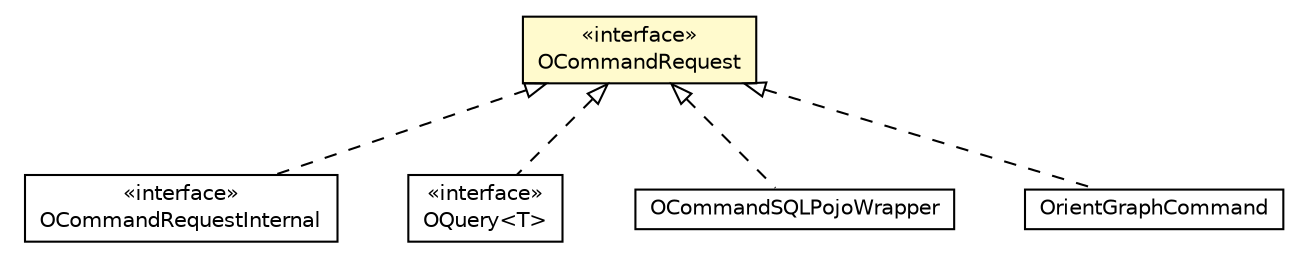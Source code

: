 #!/usr/local/bin/dot
#
# Class diagram 
# Generated by UMLGraph version R5_6-24-gf6e263 (http://www.umlgraph.org/)
#

digraph G {
	edge [fontname="Helvetica",fontsize=10,labelfontname="Helvetica",labelfontsize=10];
	node [fontname="Helvetica",fontsize=10,shape=plaintext];
	nodesep=0.25;
	ranksep=0.5;
	// com.orientechnologies.orient.core.command.OCommandRequestInternal
	c1130387 [label=<<table title="com.orientechnologies.orient.core.command.OCommandRequestInternal" border="0" cellborder="1" cellspacing="0" cellpadding="2" port="p" href="./OCommandRequestInternal.html">
		<tr><td><table border="0" cellspacing="0" cellpadding="1">
<tr><td align="center" balign="center"> &#171;interface&#187; </td></tr>
<tr><td align="center" balign="center"> OCommandRequestInternal </td></tr>
		</table></td></tr>
		</table>>, URL="./OCommandRequestInternal.html", fontname="Helvetica", fontcolor="black", fontsize=10.0];
	// com.orientechnologies.orient.core.command.OCommandRequest
	c1130402 [label=<<table title="com.orientechnologies.orient.core.command.OCommandRequest" border="0" cellborder="1" cellspacing="0" cellpadding="2" port="p" bgcolor="lemonChiffon" href="./OCommandRequest.html">
		<tr><td><table border="0" cellspacing="0" cellpadding="1">
<tr><td align="center" balign="center"> &#171;interface&#187; </td></tr>
<tr><td align="center" balign="center"> OCommandRequest </td></tr>
		</table></td></tr>
		</table>>, URL="./OCommandRequest.html", fontname="Helvetica", fontcolor="black", fontsize=10.0];
	// com.orientechnologies.orient.core.query.OQuery<T>
	c1131334 [label=<<table title="com.orientechnologies.orient.core.query.OQuery" border="0" cellborder="1" cellspacing="0" cellpadding="2" port="p" href="../query/OQuery.html">
		<tr><td><table border="0" cellspacing="0" cellpadding="1">
<tr><td align="center" balign="center"> &#171;interface&#187; </td></tr>
<tr><td align="center" balign="center"> OQuery&lt;T&gt; </td></tr>
		</table></td></tr>
		</table>>, URL="../query/OQuery.html", fontname="Helvetica", fontcolor="black", fontsize=10.0];
	// com.orientechnologies.orient.object.db.OCommandSQLPojoWrapper
	c1131391 [label=<<table title="com.orientechnologies.orient.object.db.OCommandSQLPojoWrapper" border="0" cellborder="1" cellspacing="0" cellpadding="2" port="p" href="../../object/db/OCommandSQLPojoWrapper.html">
		<tr><td><table border="0" cellspacing="0" cellpadding="1">
<tr><td align="center" balign="center"> OCommandSQLPojoWrapper </td></tr>
		</table></td></tr>
		</table>>, URL="../../object/db/OCommandSQLPojoWrapper.html", fontname="Helvetica", fontcolor="black", fontsize=10.0];
	// com.tinkerpop.blueprints.impls.orient.OrientGraphCommand
	c1131685 [label=<<table title="com.tinkerpop.blueprints.impls.orient.OrientGraphCommand" border="0" cellborder="1" cellspacing="0" cellpadding="2" port="p" href="../../../../tinkerpop/blueprints/impls/orient/OrientGraphCommand.html">
		<tr><td><table border="0" cellspacing="0" cellpadding="1">
<tr><td align="center" balign="center"> OrientGraphCommand </td></tr>
		</table></td></tr>
		</table>>, URL="../../../../tinkerpop/blueprints/impls/orient/OrientGraphCommand.html", fontname="Helvetica", fontcolor="black", fontsize=10.0];
	//com.orientechnologies.orient.core.command.OCommandRequestInternal implements com.orientechnologies.orient.core.command.OCommandRequest
	c1130402:p -> c1130387:p [dir=back,arrowtail=empty,style=dashed];
	//com.orientechnologies.orient.core.query.OQuery<T> implements com.orientechnologies.orient.core.command.OCommandRequest
	c1130402:p -> c1131334:p [dir=back,arrowtail=empty,style=dashed];
	//com.orientechnologies.orient.object.db.OCommandSQLPojoWrapper implements com.orientechnologies.orient.core.command.OCommandRequest
	c1130402:p -> c1131391:p [dir=back,arrowtail=empty,style=dashed];
	//com.tinkerpop.blueprints.impls.orient.OrientGraphCommand implements com.orientechnologies.orient.core.command.OCommandRequest
	c1130402:p -> c1131685:p [dir=back,arrowtail=empty,style=dashed];
}

